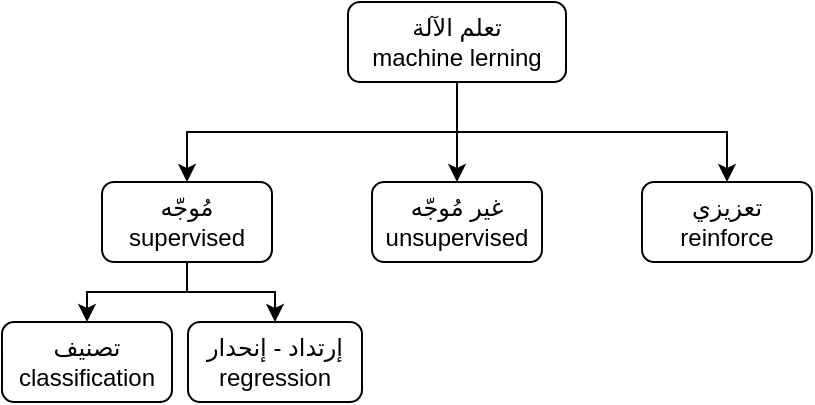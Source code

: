 <mxfile version="11.2.5" type="device" pages="1"><diagram id="a9BHnJbIYnwKkuF-5ddE" name="Page-1"><mxGraphModel dx="679" dy="421" grid="0" gridSize="10" guides="1" tooltips="1" connect="1" arrows="1" fold="1" page="1" pageScale="1" pageWidth="850" pageHeight="1100" math="0" shadow="0"><root><mxCell id="0"/><mxCell id="1" parent="0"/><mxCell id="Flv0YfTXaXpGy5xPem6T-6" style="edgeStyle=elbowEdgeStyle;rounded=0;orthogonalLoop=1;jettySize=auto;elbow=vertical;html=1;exitX=0.5;exitY=1;exitDx=0;exitDy=0;entryX=0.5;entryY=0;entryDx=0;entryDy=0;" edge="1" parent="1" source="Flv0YfTXaXpGy5xPem6T-1" target="Flv0YfTXaXpGy5xPem6T-4"><mxGeometry relative="1" as="geometry"/></mxCell><mxCell id="Flv0YfTXaXpGy5xPem6T-7" style="edgeStyle=elbowEdgeStyle;rounded=0;orthogonalLoop=1;jettySize=auto;elbow=vertical;html=1;exitX=0.5;exitY=1;exitDx=0;exitDy=0;entryX=0.5;entryY=0;entryDx=0;entryDy=0;" edge="1" parent="1" source="Flv0YfTXaXpGy5xPem6T-1" target="Flv0YfTXaXpGy5xPem6T-2"><mxGeometry relative="1" as="geometry"/></mxCell><mxCell id="Flv0YfTXaXpGy5xPem6T-9" style="edgeStyle=elbowEdgeStyle;rounded=0;orthogonalLoop=1;jettySize=auto;elbow=vertical;html=1;exitX=0.5;exitY=1;exitDx=0;exitDy=0;entryX=0.5;entryY=0;entryDx=0;entryDy=0;" edge="1" parent="1" source="Flv0YfTXaXpGy5xPem6T-1" target="Flv0YfTXaXpGy5xPem6T-8"><mxGeometry relative="1" as="geometry"/></mxCell><mxCell id="Flv0YfTXaXpGy5xPem6T-1" value="تعلم الآلة&lt;br&gt;machine lerning" style="rounded=1;whiteSpace=wrap;html=1;" vertex="1" parent="1"><mxGeometry x="353" y="130" width="109" height="40" as="geometry"/></mxCell><mxCell id="Flv0YfTXaXpGy5xPem6T-2" value="تعزيزي&lt;br&gt;reinforce" style="rounded=1;whiteSpace=wrap;html=1;" vertex="1" parent="1"><mxGeometry x="500" y="220" width="85" height="40" as="geometry"/></mxCell><mxCell id="Flv0YfTXaXpGy5xPem6T-4" value="غير مُوجّه&lt;br&gt;unsupervised" style="rounded=1;whiteSpace=wrap;html=1;" vertex="1" parent="1"><mxGeometry x="365" y="220" width="85" height="40" as="geometry"/></mxCell><mxCell id="Flv0YfTXaXpGy5xPem6T-12" style="edgeStyle=elbowEdgeStyle;rounded=0;orthogonalLoop=1;jettySize=auto;elbow=vertical;html=1;exitX=0.5;exitY=1;exitDx=0;exitDy=0;entryX=0.5;entryY=0;entryDx=0;entryDy=0;" edge="1" parent="1" source="Flv0YfTXaXpGy5xPem6T-8" target="Flv0YfTXaXpGy5xPem6T-11"><mxGeometry relative="1" as="geometry"/></mxCell><mxCell id="Flv0YfTXaXpGy5xPem6T-13" style="edgeStyle=elbowEdgeStyle;rounded=0;orthogonalLoop=1;jettySize=auto;elbow=vertical;html=1;exitX=0.5;exitY=1;exitDx=0;exitDy=0;" edge="1" parent="1" source="Flv0YfTXaXpGy5xPem6T-8" target="Flv0YfTXaXpGy5xPem6T-10"><mxGeometry relative="1" as="geometry"/></mxCell><mxCell id="Flv0YfTXaXpGy5xPem6T-8" value="مُوجّه&lt;br&gt;supervised" style="rounded=1;whiteSpace=wrap;html=1;" vertex="1" parent="1"><mxGeometry x="230" y="220" width="85" height="40" as="geometry"/></mxCell><mxCell id="Flv0YfTXaXpGy5xPem6T-10" value="إرتداد - إنحدار&lt;br&gt;regression" style="rounded=1;whiteSpace=wrap;html=1;" vertex="1" parent="1"><mxGeometry x="273" y="290" width="87" height="40" as="geometry"/></mxCell><mxCell id="Flv0YfTXaXpGy5xPem6T-11" value="تصنيف&lt;br&gt;classification" style="rounded=1;whiteSpace=wrap;html=1;" vertex="1" parent="1"><mxGeometry x="180" y="290" width="85" height="40" as="geometry"/></mxCell></root></mxGraphModel></diagram></mxfile>